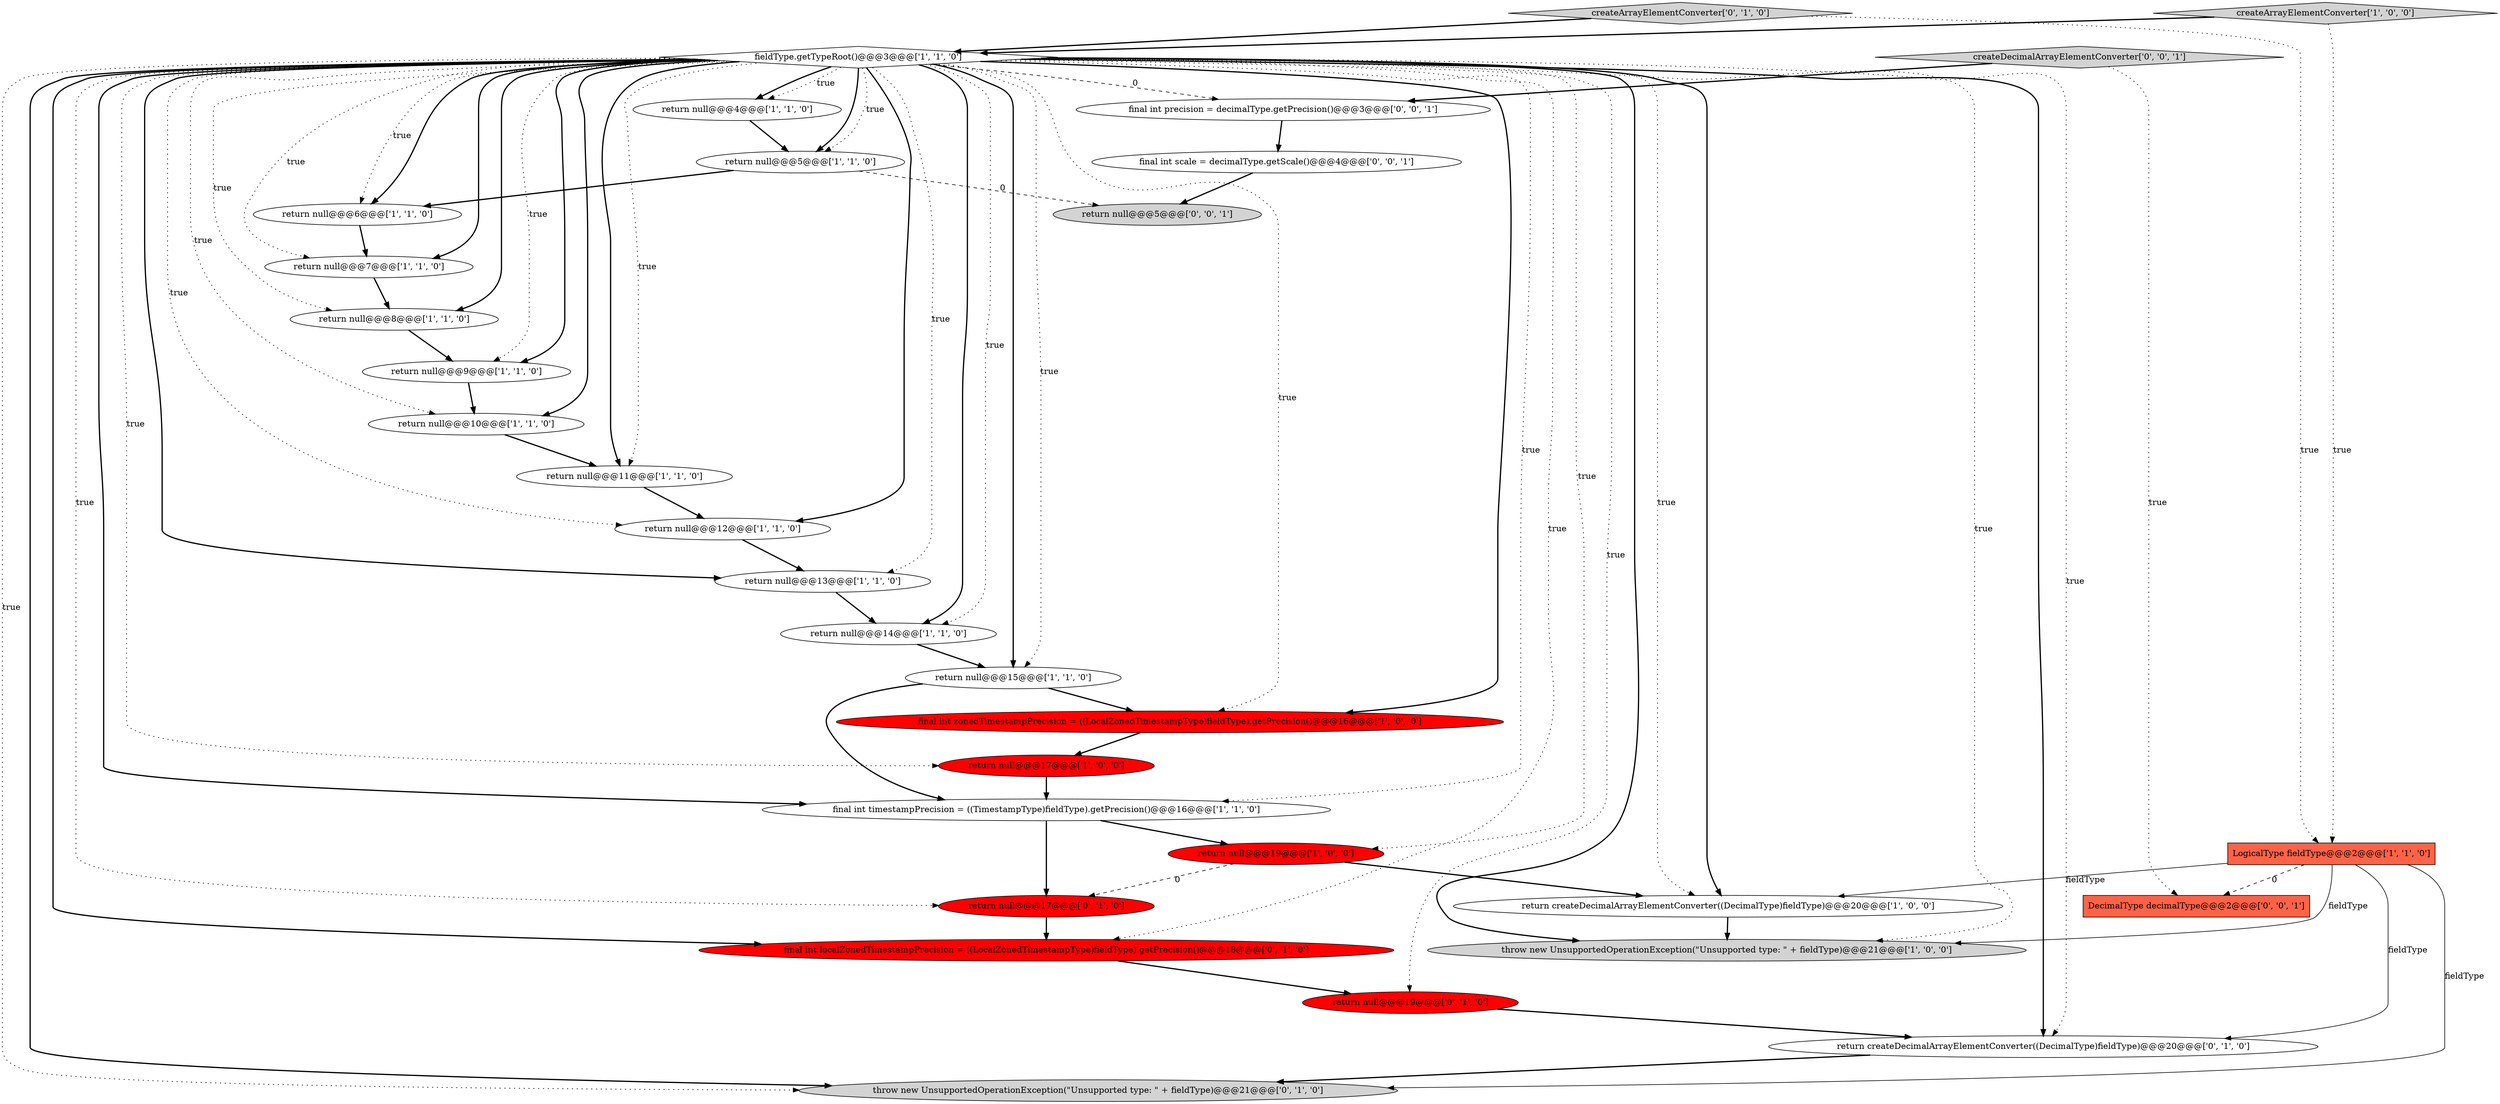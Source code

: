 digraph {
15 [style = filled, label = "return null@@@10@@@['1', '1', '0']", fillcolor = white, shape = ellipse image = "AAA0AAABBB1BBB"];
8 [style = filled, label = "fieldType.getTypeRoot()@@@3@@@['1', '1', '0']", fillcolor = white, shape = diamond image = "AAA0AAABBB1BBB"];
11 [style = filled, label = "return createDecimalArrayElementConverter((DecimalType)fieldType)@@@20@@@['1', '0', '0']", fillcolor = white, shape = ellipse image = "AAA0AAABBB1BBB"];
18 [style = filled, label = "return null@@@9@@@['1', '1', '0']", fillcolor = white, shape = ellipse image = "AAA0AAABBB1BBB"];
27 [style = filled, label = "final int precision = decimalType.getPrecision()@@@3@@@['0', '0', '1']", fillcolor = white, shape = ellipse image = "AAA0AAABBB3BBB"];
30 [style = filled, label = "final int scale = decimalType.getScale()@@@4@@@['0', '0', '1']", fillcolor = white, shape = ellipse image = "AAA0AAABBB3BBB"];
28 [style = filled, label = "return null@@@5@@@['0', '0', '1']", fillcolor = lightgray, shape = ellipse image = "AAA0AAABBB3BBB"];
26 [style = filled, label = "throw new UnsupportedOperationException(\"Unsupported type: \" + fieldType)@@@21@@@['0', '1', '0']", fillcolor = lightgray, shape = ellipse image = "AAA0AAABBB2BBB"];
16 [style = filled, label = "LogicalType fieldType@@@2@@@['1', '1', '0']", fillcolor = tomato, shape = box image = "AAA0AAABBB1BBB"];
22 [style = filled, label = "createArrayElementConverter['0', '1', '0']", fillcolor = lightgray, shape = diamond image = "AAA0AAABBB2BBB"];
10 [style = filled, label = "createArrayElementConverter['1', '0', '0']", fillcolor = lightgray, shape = diamond image = "AAA0AAABBB1BBB"];
3 [style = filled, label = "return null@@@6@@@['1', '1', '0']", fillcolor = white, shape = ellipse image = "AAA0AAABBB1BBB"];
19 [style = filled, label = "return null@@@17@@@['1', '0', '0']", fillcolor = red, shape = ellipse image = "AAA1AAABBB1BBB"];
21 [style = filled, label = "final int localZonedTimestampPrecision = ((LocalZonedTimestampType)fieldType).getPrecision()@@@18@@@['0', '1', '0']", fillcolor = red, shape = ellipse image = "AAA1AAABBB2BBB"];
17 [style = filled, label = "return null@@@11@@@['1', '1', '0']", fillcolor = white, shape = ellipse image = "AAA0AAABBB1BBB"];
29 [style = filled, label = "DecimalType decimalType@@@2@@@['0', '0', '1']", fillcolor = tomato, shape = box image = "AAA0AAABBB3BBB"];
4 [style = filled, label = "throw new UnsupportedOperationException(\"Unsupported type: \" + fieldType)@@@21@@@['1', '0', '0']", fillcolor = lightgray, shape = ellipse image = "AAA0AAABBB1BBB"];
2 [style = filled, label = "return null@@@8@@@['1', '1', '0']", fillcolor = white, shape = ellipse image = "AAA0AAABBB1BBB"];
7 [style = filled, label = "final int zonedTimestampPrecision = ((LocalZonedTimestampType)fieldType).getPrecision()@@@16@@@['1', '0', '0']", fillcolor = red, shape = ellipse image = "AAA1AAABBB1BBB"];
20 [style = filled, label = "return null@@@12@@@['1', '1', '0']", fillcolor = white, shape = ellipse image = "AAA0AAABBB1BBB"];
24 [style = filled, label = "return null@@@19@@@['0', '1', '0']", fillcolor = red, shape = ellipse image = "AAA1AAABBB2BBB"];
9 [style = filled, label = "return null@@@14@@@['1', '1', '0']", fillcolor = white, shape = ellipse image = "AAA0AAABBB1BBB"];
0 [style = filled, label = "return null@@@5@@@['1', '1', '0']", fillcolor = white, shape = ellipse image = "AAA0AAABBB1BBB"];
6 [style = filled, label = "return null@@@19@@@['1', '0', '0']", fillcolor = red, shape = ellipse image = "AAA1AAABBB1BBB"];
13 [style = filled, label = "return null@@@7@@@['1', '1', '0']", fillcolor = white, shape = ellipse image = "AAA0AAABBB1BBB"];
31 [style = filled, label = "createDecimalArrayElementConverter['0', '0', '1']", fillcolor = lightgray, shape = diamond image = "AAA0AAABBB3BBB"];
1 [style = filled, label = "final int timestampPrecision = ((TimestampType)fieldType).getPrecision()@@@16@@@['1', '1', '0']", fillcolor = white, shape = ellipse image = "AAA0AAABBB1BBB"];
14 [style = filled, label = "return null@@@4@@@['1', '1', '0']", fillcolor = white, shape = ellipse image = "AAA0AAABBB1BBB"];
25 [style = filled, label = "return null@@@17@@@['0', '1', '0']", fillcolor = red, shape = ellipse image = "AAA1AAABBB2BBB"];
23 [style = filled, label = "return createDecimalArrayElementConverter((DecimalType)fieldType)@@@20@@@['0', '1', '0']", fillcolor = white, shape = ellipse image = "AAA0AAABBB2BBB"];
12 [style = filled, label = "return null@@@13@@@['1', '1', '0']", fillcolor = white, shape = ellipse image = "AAA0AAABBB1BBB"];
5 [style = filled, label = "return null@@@15@@@['1', '1', '0']", fillcolor = white, shape = ellipse image = "AAA0AAABBB1BBB"];
0->3 [style = bold, label=""];
8->25 [style = dotted, label="true"];
8->26 [style = dotted, label="true"];
16->26 [style = solid, label="fieldType"];
8->15 [style = bold, label=""];
8->23 [style = bold, label=""];
8->21 [style = dotted, label="true"];
8->18 [style = bold, label=""];
8->2 [style = dotted, label="true"];
27->30 [style = bold, label=""];
11->4 [style = bold, label=""];
8->17 [style = dotted, label="true"];
8->3 [style = bold, label=""];
18->15 [style = bold, label=""];
23->26 [style = bold, label=""];
16->4 [style = solid, label="fieldType"];
8->15 [style = dotted, label="true"];
8->7 [style = dotted, label="true"];
8->23 [style = dotted, label="true"];
8->14 [style = bold, label=""];
2->18 [style = bold, label=""];
21->24 [style = bold, label=""];
8->13 [style = bold, label=""];
16->29 [style = dashed, label="0"];
12->9 [style = bold, label=""];
24->23 [style = bold, label=""];
0->28 [style = dashed, label="0"];
8->4 [style = dotted, label="true"];
8->3 [style = dotted, label="true"];
8->24 [style = dotted, label="true"];
8->7 [style = bold, label=""];
8->0 [style = bold, label=""];
8->17 [style = bold, label=""];
8->1 [style = dotted, label="true"];
8->1 [style = bold, label=""];
5->1 [style = bold, label=""];
19->1 [style = bold, label=""];
15->17 [style = bold, label=""];
22->8 [style = bold, label=""];
1->6 [style = bold, label=""];
30->28 [style = bold, label=""];
8->20 [style = bold, label=""];
8->12 [style = dotted, label="true"];
8->6 [style = dotted, label="true"];
8->5 [style = bold, label=""];
8->2 [style = bold, label=""];
14->0 [style = bold, label=""];
8->5 [style = dotted, label="true"];
10->8 [style = bold, label=""];
31->27 [style = bold, label=""];
6->25 [style = dashed, label="0"];
22->16 [style = dotted, label="true"];
8->14 [style = dotted, label="true"];
6->11 [style = bold, label=""];
20->12 [style = bold, label=""];
8->9 [style = bold, label=""];
3->13 [style = bold, label=""];
8->18 [style = dotted, label="true"];
8->11 [style = dotted, label="true"];
9->5 [style = bold, label=""];
5->7 [style = bold, label=""];
17->20 [style = bold, label=""];
8->0 [style = dotted, label="true"];
8->20 [style = dotted, label="true"];
8->13 [style = dotted, label="true"];
8->21 [style = bold, label=""];
8->9 [style = dotted, label="true"];
8->4 [style = bold, label=""];
8->27 [style = dashed, label="0"];
31->29 [style = dotted, label="true"];
10->16 [style = dotted, label="true"];
8->11 [style = bold, label=""];
7->19 [style = bold, label=""];
1->25 [style = bold, label=""];
25->21 [style = bold, label=""];
8->12 [style = bold, label=""];
16->23 [style = solid, label="fieldType"];
8->19 [style = dotted, label="true"];
16->11 [style = solid, label="fieldType"];
13->2 [style = bold, label=""];
8->26 [style = bold, label=""];
}
